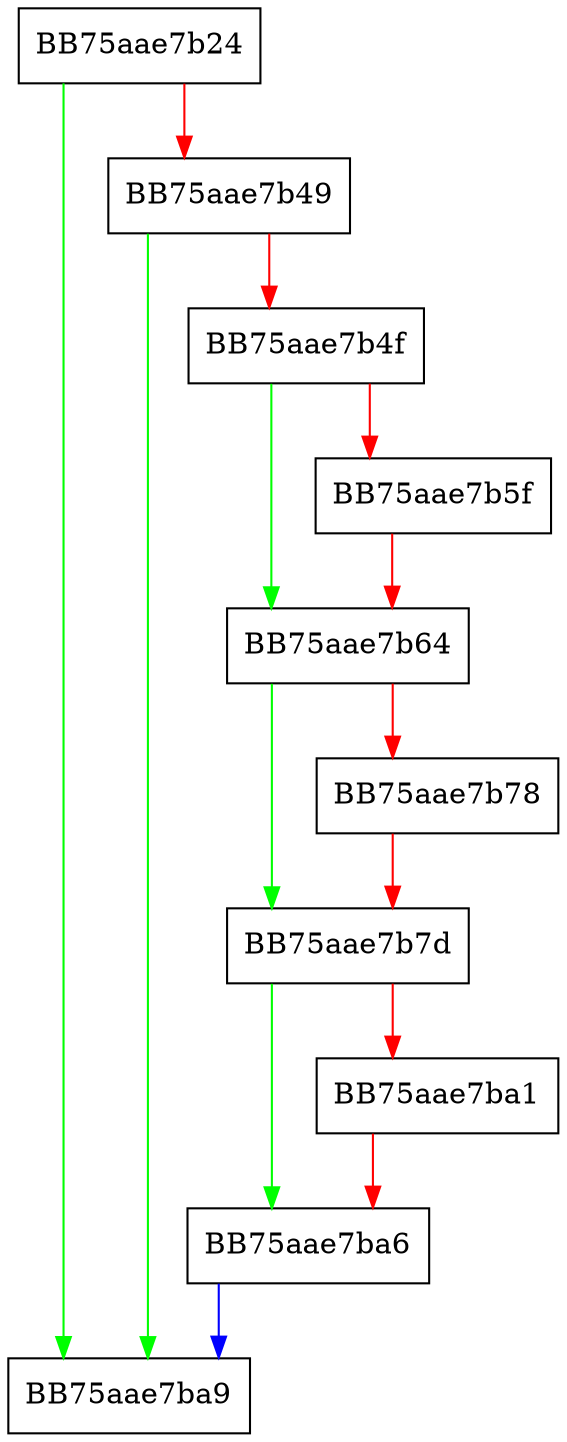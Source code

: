 digraph freeNodeInfo {
  node [shape="box"];
  graph [splines=ortho];
  BB75aae7b24 -> BB75aae7ba9 [color="green"];
  BB75aae7b24 -> BB75aae7b49 [color="red"];
  BB75aae7b49 -> BB75aae7ba9 [color="green"];
  BB75aae7b49 -> BB75aae7b4f [color="red"];
  BB75aae7b4f -> BB75aae7b64 [color="green"];
  BB75aae7b4f -> BB75aae7b5f [color="red"];
  BB75aae7b5f -> BB75aae7b64 [color="red"];
  BB75aae7b64 -> BB75aae7b7d [color="green"];
  BB75aae7b64 -> BB75aae7b78 [color="red"];
  BB75aae7b78 -> BB75aae7b7d [color="red"];
  BB75aae7b7d -> BB75aae7ba6 [color="green"];
  BB75aae7b7d -> BB75aae7ba1 [color="red"];
  BB75aae7ba1 -> BB75aae7ba6 [color="red"];
  BB75aae7ba6 -> BB75aae7ba9 [color="blue"];
}